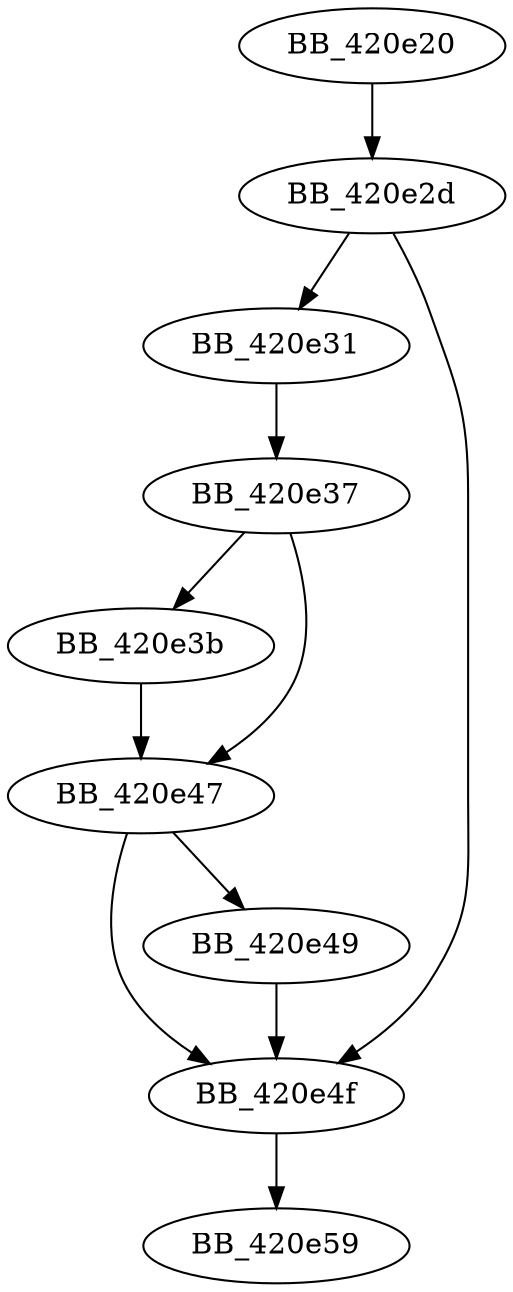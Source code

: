 DiGraph sub_420E20{
BB_420e20->BB_420e2d
BB_420e2d->BB_420e31
BB_420e2d->BB_420e4f
BB_420e31->BB_420e37
BB_420e37->BB_420e3b
BB_420e37->BB_420e47
BB_420e3b->BB_420e47
BB_420e47->BB_420e49
BB_420e47->BB_420e4f
BB_420e49->BB_420e4f
BB_420e4f->BB_420e59
}
